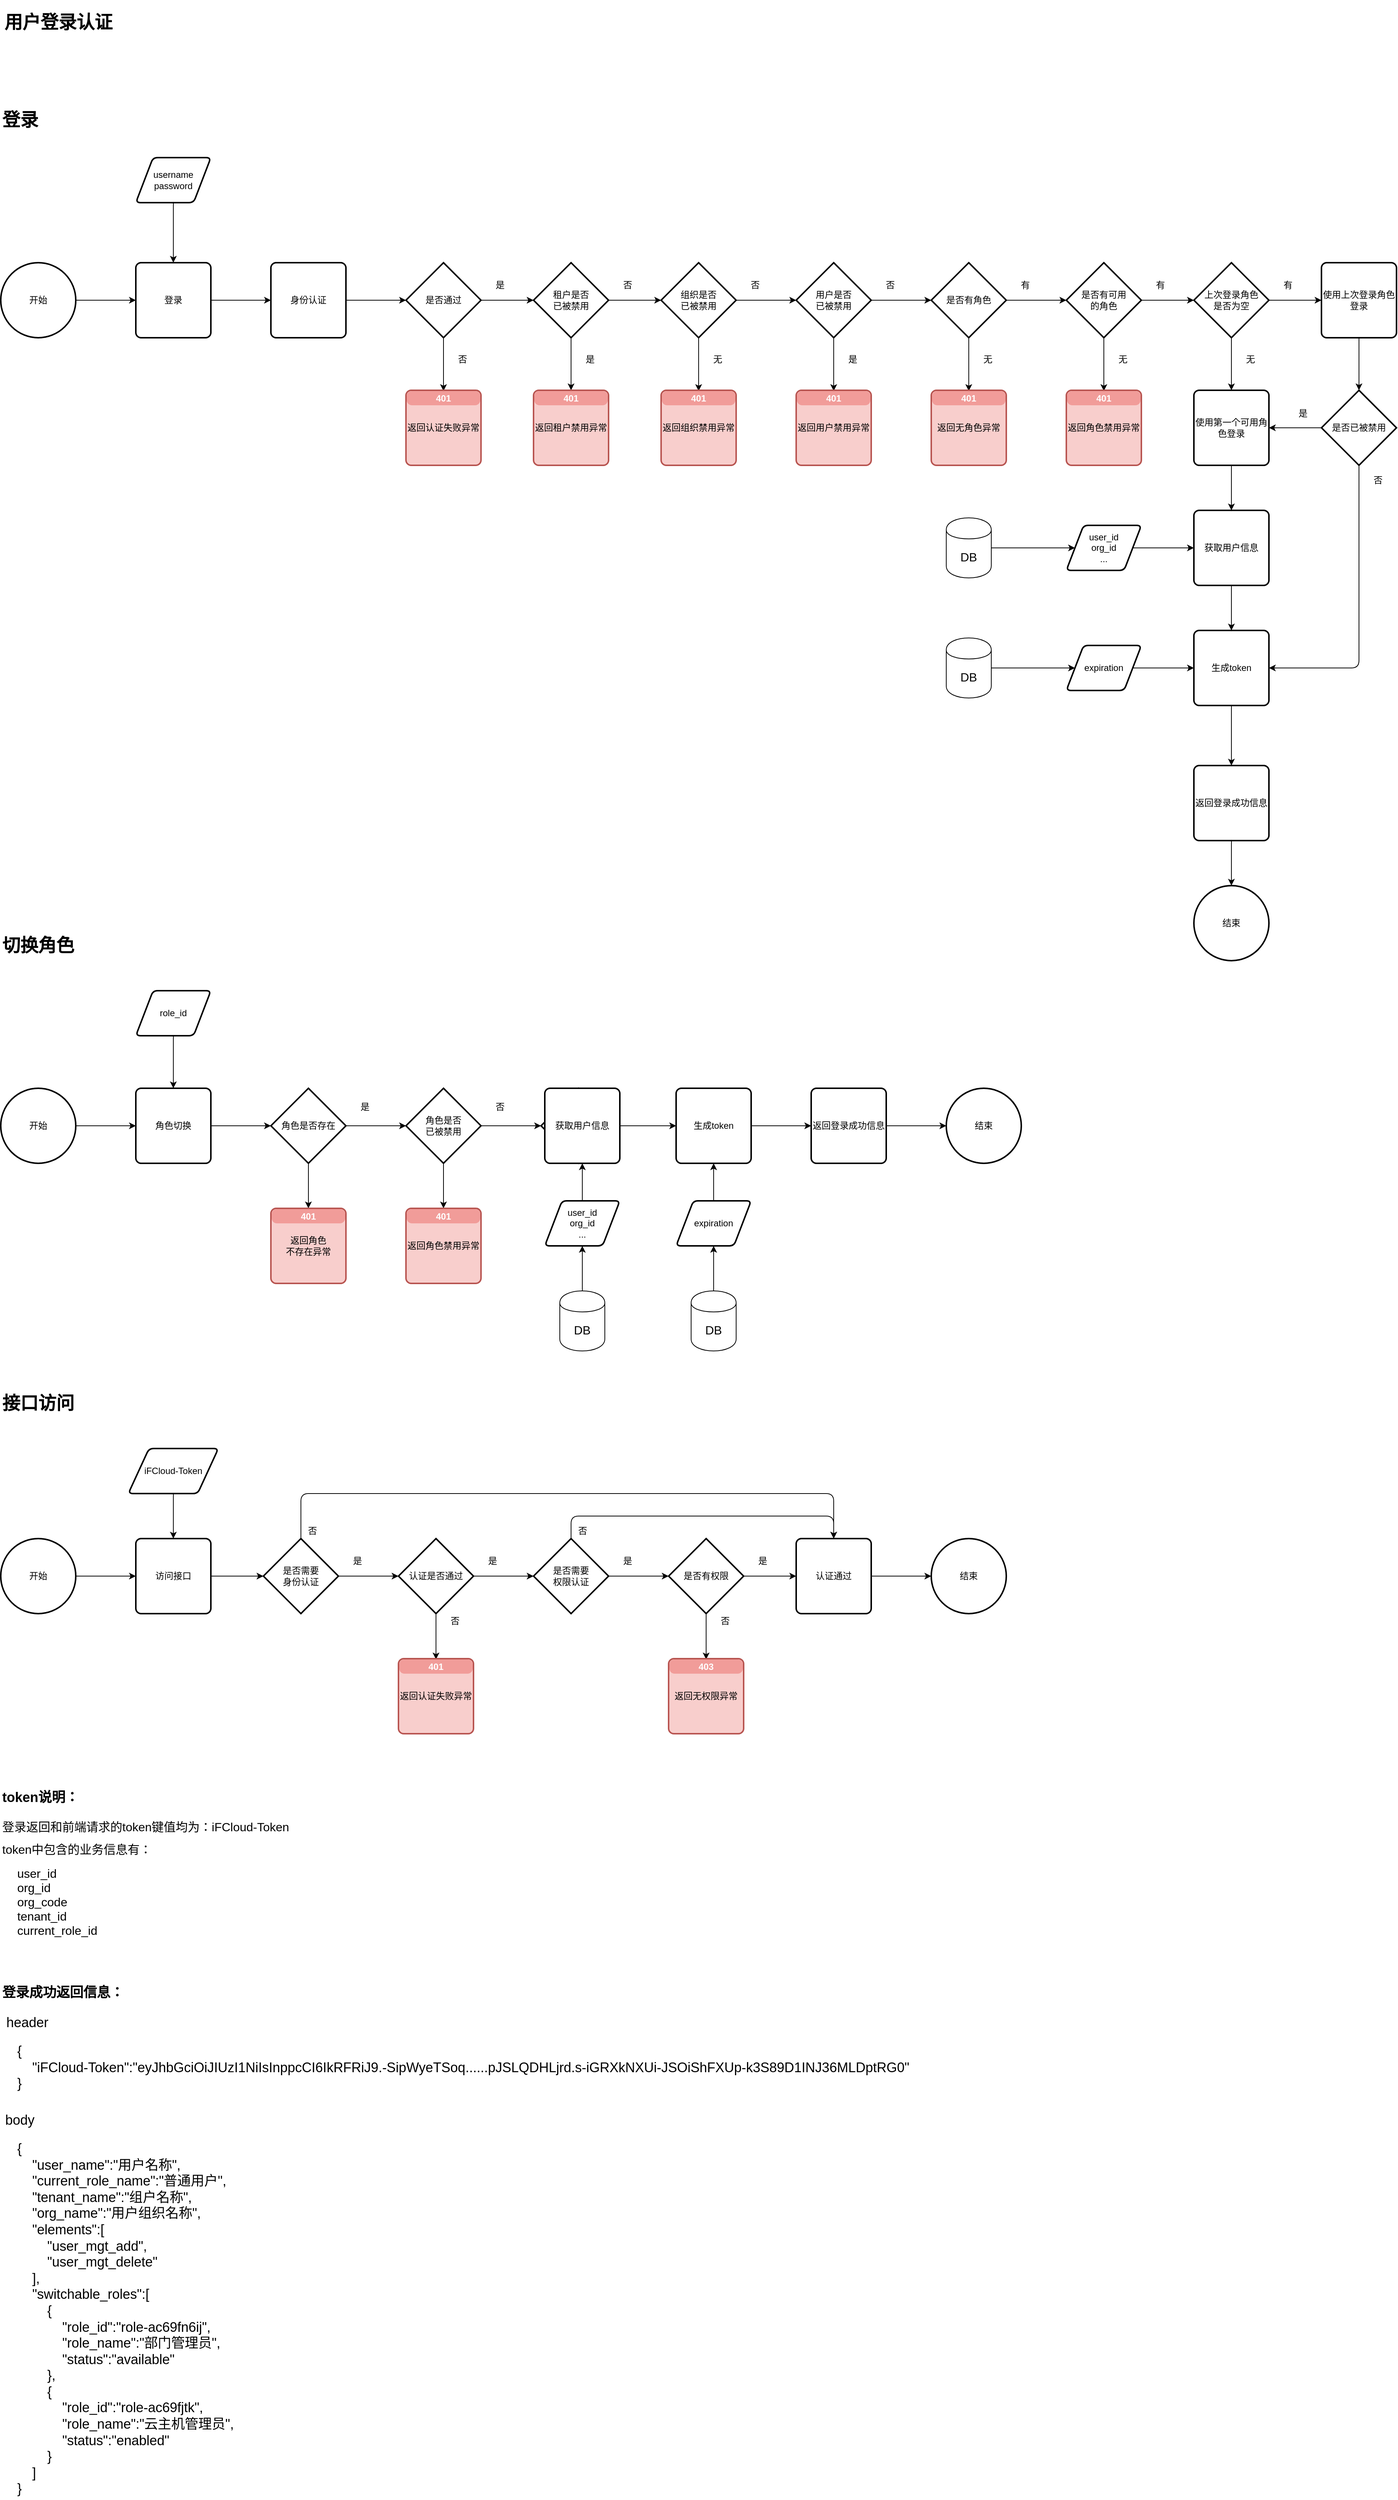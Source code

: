 <mxfile version="12.8.2" type="github">
  <diagram id="bKKuNhbVg70CuKS0t8Wp" name="第 1 页">
    <mxGraphModel dx="1899" dy="1172" grid="1" gridSize="10" guides="1" tooltips="1" connect="1" arrows="1" fold="1" page="1" pageScale="1" pageWidth="2000" pageHeight="1200" math="0" shadow="0">
      <root>
        <mxCell id="0" />
        <mxCell id="1" parent="0" />
        <mxCell id="bSy5o8476wJf-g97gq2l-7" value="" style="edgeStyle=orthogonalEdgeStyle;rounded=0;orthogonalLoop=1;jettySize=auto;html=1;" parent="1" source="bSy5o8476wJf-g97gq2l-1" target="bSy5o8476wJf-g97gq2l-6" edge="1">
          <mxGeometry relative="1" as="geometry" />
        </mxCell>
        <mxCell id="bSy5o8476wJf-g97gq2l-1" value="登录" style="rounded=1;whiteSpace=wrap;html=1;absoluteArcSize=1;arcSize=14;strokeWidth=2;" parent="1" vertex="1">
          <mxGeometry x="220" y="380" width="100" height="100" as="geometry" />
        </mxCell>
        <mxCell id="bSy5o8476wJf-g97gq2l-9" style="edgeStyle=orthogonalEdgeStyle;rounded=0;orthogonalLoop=1;jettySize=auto;html=1;" parent="1" source="bSy5o8476wJf-g97gq2l-6" target="bSy5o8476wJf-g97gq2l-8" edge="1">
          <mxGeometry relative="1" as="geometry" />
        </mxCell>
        <mxCell id="bSy5o8476wJf-g97gq2l-6" value="身份认证" style="rounded=1;whiteSpace=wrap;html=1;absoluteArcSize=1;arcSize=14;strokeWidth=2;" parent="1" vertex="1">
          <mxGeometry x="400" y="380" width="100" height="100" as="geometry" />
        </mxCell>
        <mxCell id="bSy5o8476wJf-g97gq2l-5" style="edgeStyle=orthogonalEdgeStyle;rounded=0;orthogonalLoop=1;jettySize=auto;html=1;" parent="1" source="bSy5o8476wJf-g97gq2l-2" target="bSy5o8476wJf-g97gq2l-1" edge="1">
          <mxGeometry relative="1" as="geometry" />
        </mxCell>
        <mxCell id="bSy5o8476wJf-g97gq2l-2" value="username&lt;br&gt;password" style="shape=parallelogram;html=1;strokeWidth=2;perimeter=parallelogramPerimeter;whiteSpace=wrap;rounded=1;arcSize=12;size=0.23;" parent="1" vertex="1">
          <mxGeometry x="220" y="240" width="100" height="60" as="geometry" />
        </mxCell>
        <mxCell id="bSy5o8476wJf-g97gq2l-14" value="" style="edgeStyle=orthogonalEdgeStyle;rounded=0;orthogonalLoop=1;jettySize=auto;html=1;entryX=0;entryY=0.5;entryDx=0;entryDy=0;entryPerimeter=0;" parent="1" source="bSy5o8476wJf-g97gq2l-8" target="bSy5o8476wJf-g97gq2l-17" edge="1">
          <mxGeometry relative="1" as="geometry">
            <mxPoint x="760" y="430" as="targetPoint" />
          </mxGeometry>
        </mxCell>
        <mxCell id="bSy5o8476wJf-g97gq2l-169" value="" style="edgeStyle=orthogonalEdgeStyle;rounded=1;orthogonalLoop=1;jettySize=auto;html=1;fontSize=12;" parent="1" source="bSy5o8476wJf-g97gq2l-8" target="bSy5o8476wJf-g97gq2l-168" edge="1">
          <mxGeometry relative="1" as="geometry" />
        </mxCell>
        <mxCell id="bSy5o8476wJf-g97gq2l-8" value="是否通过" style="strokeWidth=2;html=1;shape=mxgraph.flowchart.decision;whiteSpace=wrap;" parent="1" vertex="1">
          <mxGeometry x="580" y="380" width="100" height="100" as="geometry" />
        </mxCell>
        <mxCell id="bSy5o8476wJf-g97gq2l-12" value="否" style="text;html=1;align=center;verticalAlign=middle;resizable=0;points=[];autosize=1;" parent="1" vertex="1">
          <mxGeometry x="640" y="499" width="30" height="20" as="geometry" />
        </mxCell>
        <mxCell id="bSy5o8476wJf-g97gq2l-16" value="是" style="text;html=1;align=center;verticalAlign=middle;resizable=0;points=[];autosize=1;" parent="1" vertex="1">
          <mxGeometry x="690" y="400" width="30" height="20" as="geometry" />
        </mxCell>
        <mxCell id="bSy5o8476wJf-g97gq2l-19" style="edgeStyle=orthogonalEdgeStyle;rounded=0;orthogonalLoop=1;jettySize=auto;html=1;entryX=0.5;entryY=0;entryDx=0;entryDy=0;" parent="1" source="bSy5o8476wJf-g97gq2l-17" target="bSy5o8476wJf-g97gq2l-163" edge="1">
          <mxGeometry relative="1" as="geometry">
            <mxPoint x="800" y="550" as="targetPoint" />
          </mxGeometry>
        </mxCell>
        <mxCell id="bSy5o8476wJf-g97gq2l-56" style="edgeStyle=orthogonalEdgeStyle;rounded=0;orthogonalLoop=1;jettySize=auto;html=1;entryX=0;entryY=0.5;entryDx=0;entryDy=0;entryPerimeter=0;" parent="1" source="bSy5o8476wJf-g97gq2l-17" target="bSy5o8476wJf-g97gq2l-53" edge="1">
          <mxGeometry relative="1" as="geometry" />
        </mxCell>
        <mxCell id="bSy5o8476wJf-g97gq2l-17" value="租户是否&lt;br&gt;已被禁用" style="strokeWidth=2;html=1;shape=mxgraph.flowchart.decision;whiteSpace=wrap;" parent="1" vertex="1">
          <mxGeometry x="750" y="380" width="100" height="100" as="geometry" />
        </mxCell>
        <mxCell id="bSy5o8476wJf-g97gq2l-28" value="" style="edgeStyle=orthogonalEdgeStyle;rounded=0;orthogonalLoop=1;jettySize=auto;html=1;" parent="1" source="bSy5o8476wJf-g97gq2l-21" target="bSy5o8476wJf-g97gq2l-27" edge="1">
          <mxGeometry relative="1" as="geometry" />
        </mxCell>
        <mxCell id="bSy5o8476wJf-g97gq2l-183" value="" style="edgeStyle=orthogonalEdgeStyle;rounded=1;orthogonalLoop=1;jettySize=auto;html=1;fontSize=12;" parent="1" source="bSy5o8476wJf-g97gq2l-21" target="bSy5o8476wJf-g97gq2l-180" edge="1">
          <mxGeometry relative="1" as="geometry" />
        </mxCell>
        <mxCell id="bSy5o8476wJf-g97gq2l-21" value="是否有角色" style="strokeWidth=2;html=1;shape=mxgraph.flowchart.decision;whiteSpace=wrap;" parent="1" vertex="1">
          <mxGeometry x="1280" y="380" width="100" height="100" as="geometry" />
        </mxCell>
        <mxCell id="bSy5o8476wJf-g97gq2l-33" value="" style="edgeStyle=orthogonalEdgeStyle;rounded=0;orthogonalLoop=1;jettySize=auto;html=1;" parent="1" source="bSy5o8476wJf-g97gq2l-27" target="bSy5o8476wJf-g97gq2l-32" edge="1">
          <mxGeometry relative="1" as="geometry" />
        </mxCell>
        <mxCell id="bSy5o8476wJf-g97gq2l-187" value="" style="edgeStyle=orthogonalEdgeStyle;rounded=1;orthogonalLoop=1;jettySize=auto;html=1;fontSize=12;" parent="1" source="bSy5o8476wJf-g97gq2l-27" target="bSy5o8476wJf-g97gq2l-186" edge="1">
          <mxGeometry relative="1" as="geometry" />
        </mxCell>
        <mxCell id="bSy5o8476wJf-g97gq2l-27" value="是否有可用&lt;br&gt;的角色" style="strokeWidth=2;html=1;shape=mxgraph.flowchart.decision;whiteSpace=wrap;" parent="1" vertex="1">
          <mxGeometry x="1460" y="380" width="100" height="100" as="geometry" />
        </mxCell>
        <mxCell id="bSy5o8476wJf-g97gq2l-37" style="edgeStyle=orthogonalEdgeStyle;rounded=0;orthogonalLoop=1;jettySize=auto;html=1;entryX=0.5;entryY=0;entryDx=0;entryDy=0;" parent="1" source="bSy5o8476wJf-g97gq2l-32" target="bSy5o8476wJf-g97gq2l-36" edge="1">
          <mxGeometry relative="1" as="geometry" />
        </mxCell>
        <mxCell id="bSy5o8476wJf-g97gq2l-40" style="edgeStyle=orthogonalEdgeStyle;rounded=0;orthogonalLoop=1;jettySize=auto;html=1;" parent="1" source="bSy5o8476wJf-g97gq2l-32" target="bSy5o8476wJf-g97gq2l-39" edge="1">
          <mxGeometry relative="1" as="geometry" />
        </mxCell>
        <mxCell id="bSy5o8476wJf-g97gq2l-32" value="上次登录角色&lt;br&gt;是否为空" style="strokeWidth=2;html=1;shape=mxgraph.flowchart.decision;whiteSpace=wrap;" parent="1" vertex="1">
          <mxGeometry x="1630" y="380" width="100" height="100" as="geometry" />
        </mxCell>
        <mxCell id="bSy5o8476wJf-g97gq2l-20" value="是" style="text;html=1;align=center;verticalAlign=middle;resizable=0;points=[];autosize=1;" parent="1" vertex="1">
          <mxGeometry x="810" y="499" width="30" height="20" as="geometry" />
        </mxCell>
        <mxCell id="bSy5o8476wJf-g97gq2l-23" value="否" style="text;html=1;align=center;verticalAlign=middle;resizable=0;points=[];autosize=1;" parent="1" vertex="1">
          <mxGeometry x="860" y="400" width="30" height="20" as="geometry" />
        </mxCell>
        <mxCell id="bSy5o8476wJf-g97gq2l-26" value="无" style="text;html=1;align=center;verticalAlign=middle;resizable=0;points=[];autosize=1;" parent="1" vertex="1">
          <mxGeometry x="1340" y="499" width="30" height="20" as="geometry" />
        </mxCell>
        <mxCell id="bSy5o8476wJf-g97gq2l-31" value="无" style="text;html=1;align=center;verticalAlign=middle;resizable=0;points=[];autosize=1;" parent="1" vertex="1">
          <mxGeometry x="1520" y="499" width="30" height="20" as="geometry" />
        </mxCell>
        <mxCell id="bSy5o8476wJf-g97gq2l-34" value="有" style="text;html=1;align=center;verticalAlign=middle;resizable=0;points=[];autosize=1;" parent="1" vertex="1">
          <mxGeometry x="1390" y="400" width="30" height="20" as="geometry" />
        </mxCell>
        <mxCell id="bSy5o8476wJf-g97gq2l-35" value="有" style="text;html=1;align=center;verticalAlign=middle;resizable=0;points=[];autosize=1;" parent="1" vertex="1">
          <mxGeometry x="1570" y="400" width="30" height="20" as="geometry" />
        </mxCell>
        <mxCell id="bSy5o8476wJf-g97gq2l-47" value="" style="edgeStyle=orthogonalEdgeStyle;rounded=0;orthogonalLoop=1;jettySize=auto;html=1;" parent="1" source="bSy5o8476wJf-g97gq2l-36" edge="1">
          <mxGeometry relative="1" as="geometry">
            <mxPoint x="1680" y="710" as="targetPoint" />
          </mxGeometry>
        </mxCell>
        <mxCell id="bSy5o8476wJf-g97gq2l-36" value="使用第一个可用角色登录" style="rounded=1;whiteSpace=wrap;html=1;absoluteArcSize=1;arcSize=14;strokeWidth=2;" parent="1" vertex="1">
          <mxGeometry x="1630" y="550" width="100" height="100" as="geometry" />
        </mxCell>
        <mxCell id="k5nklItkcbwAxrkkRhlI-8" value="" style="edgeStyle=orthogonalEdgeStyle;rounded=0;orthogonalLoop=1;jettySize=auto;html=1;entryX=0.5;entryY=0;entryDx=0;entryDy=0;" edge="1" parent="1" source="bSy5o8476wJf-g97gq2l-46" target="bSy5o8476wJf-g97gq2l-50">
          <mxGeometry relative="1" as="geometry">
            <mxPoint x="1680" y="1040" as="targetPoint" />
          </mxGeometry>
        </mxCell>
        <mxCell id="bSy5o8476wJf-g97gq2l-46" value="生成token" style="rounded=1;whiteSpace=wrap;html=1;absoluteArcSize=1;arcSize=14;strokeWidth=2;" parent="1" vertex="1">
          <mxGeometry x="1630" y="870" width="100" height="100" as="geometry" />
        </mxCell>
        <mxCell id="bSy5o8476wJf-g97gq2l-135" value="" style="edgeStyle=orthogonalEdgeStyle;rounded=0;orthogonalLoop=1;jettySize=auto;html=1;fontSize=12;" parent="1" source="bSy5o8476wJf-g97gq2l-50" target="bSy5o8476wJf-g97gq2l-134" edge="1">
          <mxGeometry relative="1" as="geometry" />
        </mxCell>
        <mxCell id="bSy5o8476wJf-g97gq2l-50" value="返回登录成功信息" style="rounded=1;whiteSpace=wrap;html=1;absoluteArcSize=1;arcSize=14;strokeWidth=2;" parent="1" vertex="1">
          <mxGeometry x="1630" y="1050" width="100" height="100" as="geometry" />
        </mxCell>
        <mxCell id="bSy5o8476wJf-g97gq2l-38" value="无" style="text;html=1;align=center;verticalAlign=middle;resizable=0;points=[];autosize=1;" parent="1" vertex="1">
          <mxGeometry x="1690" y="499" width="30" height="20" as="geometry" />
        </mxCell>
        <mxCell id="bSy5o8476wJf-g97gq2l-43" style="edgeStyle=orthogonalEdgeStyle;rounded=0;orthogonalLoop=1;jettySize=auto;html=1;entryX=0.5;entryY=0;entryDx=0;entryDy=0;entryPerimeter=0;" parent="1" source="bSy5o8476wJf-g97gq2l-39" target="bSy5o8476wJf-g97gq2l-42" edge="1">
          <mxGeometry relative="1" as="geometry" />
        </mxCell>
        <mxCell id="bSy5o8476wJf-g97gq2l-39" value="使用上次登录角色登录" style="rounded=1;whiteSpace=wrap;html=1;absoluteArcSize=1;arcSize=14;strokeWidth=2;" parent="1" vertex="1">
          <mxGeometry x="1800" y="380" width="100" height="100" as="geometry" />
        </mxCell>
        <mxCell id="bSy5o8476wJf-g97gq2l-41" value="有" style="text;html=1;align=center;verticalAlign=middle;resizable=0;points=[];autosize=1;" parent="1" vertex="1">
          <mxGeometry x="1740" y="400" width="30" height="20" as="geometry" />
        </mxCell>
        <mxCell id="bSy5o8476wJf-g97gq2l-44" style="edgeStyle=orthogonalEdgeStyle;rounded=0;orthogonalLoop=1;jettySize=auto;html=1;" parent="1" source="bSy5o8476wJf-g97gq2l-42" target="bSy5o8476wJf-g97gq2l-36" edge="1">
          <mxGeometry relative="1" as="geometry" />
        </mxCell>
        <mxCell id="bSy5o8476wJf-g97gq2l-48" style="edgeStyle=orthogonalEdgeStyle;rounded=1;orthogonalLoop=1;jettySize=auto;html=1;entryX=1;entryY=0.5;entryDx=0;entryDy=0;" parent="1" source="bSy5o8476wJf-g97gq2l-42" target="bSy5o8476wJf-g97gq2l-46" edge="1">
          <mxGeometry relative="1" as="geometry">
            <Array as="points">
              <mxPoint x="1850" y="920" />
            </Array>
          </mxGeometry>
        </mxCell>
        <mxCell id="bSy5o8476wJf-g97gq2l-42" value="是否已被禁用" style="strokeWidth=2;html=1;shape=mxgraph.flowchart.decision;whiteSpace=wrap;" parent="1" vertex="1">
          <mxGeometry x="1800" y="550" width="100" height="100" as="geometry" />
        </mxCell>
        <mxCell id="bSy5o8476wJf-g97gq2l-45" value="是" style="text;html=1;align=center;verticalAlign=middle;resizable=0;points=[];autosize=1;" parent="1" vertex="1">
          <mxGeometry x="1760" y="571" width="30" height="20" as="geometry" />
        </mxCell>
        <mxCell id="bSy5o8476wJf-g97gq2l-49" value="否" style="text;html=1;align=center;verticalAlign=middle;resizable=0;points=[];autosize=1;" parent="1" vertex="1">
          <mxGeometry x="1860" y="660" width="30" height="20" as="geometry" />
        </mxCell>
        <mxCell id="bSy5o8476wJf-g97gq2l-62" style="edgeStyle=orthogonalEdgeStyle;rounded=0;orthogonalLoop=1;jettySize=auto;html=1;entryX=0;entryY=0.5;entryDx=0;entryDy=0;entryPerimeter=0;" parent="1" source="bSy5o8476wJf-g97gq2l-53" target="bSy5o8476wJf-g97gq2l-59" edge="1">
          <mxGeometry relative="1" as="geometry" />
        </mxCell>
        <mxCell id="bSy5o8476wJf-g97gq2l-181" value="" style="edgeStyle=orthogonalEdgeStyle;rounded=1;orthogonalLoop=1;jettySize=auto;html=1;fontSize=12;" parent="1" source="bSy5o8476wJf-g97gq2l-53" target="bSy5o8476wJf-g97gq2l-172" edge="1">
          <mxGeometry relative="1" as="geometry" />
        </mxCell>
        <mxCell id="bSy5o8476wJf-g97gq2l-53" value="组织是否&lt;br&gt;已被禁用" style="strokeWidth=2;html=1;shape=mxgraph.flowchart.decision;whiteSpace=wrap;" parent="1" vertex="1">
          <mxGeometry x="920" y="380" width="100" height="100" as="geometry" />
        </mxCell>
        <mxCell id="bSy5o8476wJf-g97gq2l-55" value="无" style="text;html=1;align=center;verticalAlign=middle;resizable=0;points=[];autosize=1;" parent="1" vertex="1">
          <mxGeometry x="980" y="499" width="30" height="20" as="geometry" />
        </mxCell>
        <mxCell id="bSy5o8476wJf-g97gq2l-63" style="edgeStyle=orthogonalEdgeStyle;rounded=0;orthogonalLoop=1;jettySize=auto;html=1;exitX=1;exitY=0.5;exitDx=0;exitDy=0;exitPerimeter=0;entryX=0;entryY=0.5;entryDx=0;entryDy=0;entryPerimeter=0;" parent="1" source="bSy5o8476wJf-g97gq2l-59" target="bSy5o8476wJf-g97gq2l-21" edge="1">
          <mxGeometry relative="1" as="geometry" />
        </mxCell>
        <mxCell id="bSy5o8476wJf-g97gq2l-182" value="" style="edgeStyle=orthogonalEdgeStyle;rounded=1;orthogonalLoop=1;jettySize=auto;html=1;fontSize=12;" parent="1" source="bSy5o8476wJf-g97gq2l-59" target="bSy5o8476wJf-g97gq2l-177" edge="1">
          <mxGeometry relative="1" as="geometry" />
        </mxCell>
        <mxCell id="bSy5o8476wJf-g97gq2l-59" value="用户是否&lt;br&gt;已被禁用" style="strokeWidth=2;html=1;shape=mxgraph.flowchart.decision;whiteSpace=wrap;" parent="1" vertex="1">
          <mxGeometry x="1100" y="380" width="100" height="100" as="geometry" />
        </mxCell>
        <mxCell id="bSy5o8476wJf-g97gq2l-61" value="是" style="text;html=1;align=center;verticalAlign=middle;resizable=0;points=[];autosize=1;" parent="1" vertex="1">
          <mxGeometry x="1160" y="499" width="30" height="20" as="geometry" />
        </mxCell>
        <mxCell id="bSy5o8476wJf-g97gq2l-64" value="否" style="text;html=1;align=center;verticalAlign=middle;resizable=0;points=[];autosize=1;" parent="1" vertex="1">
          <mxGeometry x="1030" y="400" width="30" height="20" as="geometry" />
        </mxCell>
        <mxCell id="bSy5o8476wJf-g97gq2l-65" value="否" style="text;html=1;align=center;verticalAlign=middle;resizable=0;points=[];autosize=1;" parent="1" vertex="1">
          <mxGeometry x="1210" y="400" width="30" height="20" as="geometry" />
        </mxCell>
        <mxCell id="bSy5o8476wJf-g97gq2l-66" value="&lt;h1&gt;用户登录认证&lt;/h1&gt;&lt;p&gt;&lt;br&gt;&lt;/p&gt;" style="text;html=1;strokeColor=none;fillColor=none;spacing=5;spacingTop=-20;whiteSpace=wrap;overflow=hidden;rounded=0;" parent="1" vertex="1">
          <mxGeometry x="40" y="40" width="190" height="120" as="geometry" />
        </mxCell>
        <mxCell id="bSy5o8476wJf-g97gq2l-67" value="token说明：" style="text;html=1;align=left;verticalAlign=middle;resizable=0;points=[];autosize=1;strokeWidth=1;fontSize=18;fontStyle=1" parent="1" vertex="1">
          <mxGeometry x="40" y="2410" width="120" height="30" as="geometry" />
        </mxCell>
        <mxCell id="bSy5o8476wJf-g97gq2l-69" value="token中包含的业务信息有：" style="text;html=1;align=left;verticalAlign=middle;resizable=0;points=[];autosize=1;fontSize=16;" parent="1" vertex="1">
          <mxGeometry x="40" y="2484" width="210" height="20" as="geometry" />
        </mxCell>
        <mxCell id="bSy5o8476wJf-g97gq2l-70" value="登录返回和前端请求的token键值均为：iFCloud-Token" style="text;html=1;align=left;verticalAlign=middle;resizable=0;points=[];autosize=1;fontSize=16;" parent="1" vertex="1">
          <mxGeometry x="40" y="2454" width="400" height="20" as="geometry" />
        </mxCell>
        <mxCell id="bSy5o8476wJf-g97gq2l-71" value="user_id&lt;br&gt;org_id&lt;br&gt;org_code&lt;br&gt;tenant_id&lt;br&gt;current_role_id&lt;br&gt;" style="text;html=1;align=left;verticalAlign=middle;resizable=0;points=[];autosize=1;fontSize=16;" parent="1" vertex="1">
          <mxGeometry x="60" y="2514" width="120" height="100" as="geometry" />
        </mxCell>
        <mxCell id="bSy5o8476wJf-g97gq2l-75" style="edgeStyle=orthogonalEdgeStyle;rounded=0;orthogonalLoop=1;jettySize=auto;html=1;fontSize=16;" parent="1" source="bSy5o8476wJf-g97gq2l-73" target="bSy5o8476wJf-g97gq2l-46" edge="1">
          <mxGeometry relative="1" as="geometry" />
        </mxCell>
        <mxCell id="bSy5o8476wJf-g97gq2l-73" value="expiration" style="shape=parallelogram;html=1;strokeWidth=2;perimeter=parallelogramPerimeter;whiteSpace=wrap;rounded=1;arcSize=12;size=0.23;" parent="1" vertex="1">
          <mxGeometry x="1460" y="890" width="100" height="60" as="geometry" />
        </mxCell>
        <mxCell id="bSy5o8476wJf-g97gq2l-76" style="edgeStyle=orthogonalEdgeStyle;rounded=0;orthogonalLoop=1;jettySize=auto;html=1;entryX=0;entryY=0.5;entryDx=0;entryDy=0;fontSize=16;" parent="1" source="bSy5o8476wJf-g97gq2l-74" target="bSy5o8476wJf-g97gq2l-73" edge="1">
          <mxGeometry relative="1" as="geometry" />
        </mxCell>
        <mxCell id="bSy5o8476wJf-g97gq2l-74" value="DB" style="shape=cylinder;whiteSpace=wrap;html=1;boundedLbl=1;backgroundOutline=1;strokeWidth=1;fontSize=16;align=center;" parent="1" vertex="1">
          <mxGeometry x="1300" y="880" width="60" height="80" as="geometry" />
        </mxCell>
        <mxCell id="bSy5o8476wJf-g97gq2l-78" value="登录成功返回信息：" style="text;html=1;align=left;verticalAlign=middle;resizable=0;points=[];autosize=1;strokeWidth=1;fontSize=18;fontStyle=1" parent="1" vertex="1">
          <mxGeometry x="40" y="2670" width="180" height="30" as="geometry" />
        </mxCell>
        <mxCell id="bSy5o8476wJf-g97gq2l-79" value="header" style="text;html=1;align=center;verticalAlign=middle;resizable=0;points=[];autosize=1;fontSize=18;" parent="1" vertex="1">
          <mxGeometry x="40" y="2710" width="70" height="30" as="geometry" />
        </mxCell>
        <mxCell id="bSy5o8476wJf-g97gq2l-81" value="&lt;div&gt;{&lt;/div&gt;&lt;div&gt;&amp;nbsp; &amp;nbsp; &quot;iFCloud-Token&quot;:&quot;eyJhbGciOiJIUzI1NiIsInppcCI6IkRFRiJ9.-SipWyeTSoq......pJSLQDHLjrd.s-iGRXkNXUi-JSOiShFXUp-k3S89D1INJ36MLDptRG0&quot;&lt;/div&gt;&lt;div&gt;}&lt;/div&gt;" style="text;html=1;align=left;verticalAlign=middle;resizable=0;points=[];autosize=1;fontSize=18;" parent="1" vertex="1">
          <mxGeometry x="60" y="2750" width="1220" height="70" as="geometry" />
        </mxCell>
        <mxCell id="bSy5o8476wJf-g97gq2l-82" value="body" style="text;html=1;align=center;verticalAlign=middle;resizable=0;points=[];autosize=1;fontSize=18;" parent="1" vertex="1">
          <mxGeometry x="40" y="2840" width="50" height="30" as="geometry" />
        </mxCell>
        <mxCell id="bSy5o8476wJf-g97gq2l-83" value="&lt;div&gt;{&lt;/div&gt;&lt;div&gt;&amp;nbsp; &amp;nbsp; &quot;user_name&quot;:&quot;用户名称&quot;,&lt;/div&gt;&lt;div&gt;&amp;nbsp; &amp;nbsp; &quot;current_role_name&quot;:&quot;普通用户&quot;,&lt;/div&gt;&lt;div&gt;&amp;nbsp; &amp;nbsp; &quot;tenant_name&quot;:&quot;组户名称&quot;,&lt;/div&gt;&lt;div&gt;&amp;nbsp; &amp;nbsp; &quot;org_name&quot;:&quot;用户组织名称&quot;,&lt;/div&gt;&lt;div&gt;&amp;nbsp; &amp;nbsp; &quot;elements&quot;:[&lt;/div&gt;&lt;div&gt;&amp;nbsp; &amp;nbsp; &amp;nbsp; &amp;nbsp; &quot;user_mgt_add&quot;,&lt;/div&gt;&lt;div&gt;&amp;nbsp; &amp;nbsp; &amp;nbsp; &amp;nbsp; &quot;user_mgt_delete&quot;&lt;/div&gt;&lt;div&gt;&amp;nbsp; &amp;nbsp; ],&lt;/div&gt;&lt;div&gt;&amp;nbsp; &amp;nbsp; &quot;switchable_roles&quot;:[&lt;/div&gt;&lt;div&gt;&amp;nbsp; &amp;nbsp; &amp;nbsp; &amp;nbsp; {&lt;/div&gt;&lt;div&gt;&amp;nbsp; &amp;nbsp; &amp;nbsp; &amp;nbsp; &amp;nbsp; &amp;nbsp; &quot;role_id&quot;:&quot;role-ac69fn6ij&quot;,&lt;/div&gt;&lt;div&gt;&amp;nbsp; &amp;nbsp; &amp;nbsp; &amp;nbsp; &amp;nbsp; &amp;nbsp; &quot;role_name&quot;:&quot;部门管理员&quot;,&lt;/div&gt;&lt;div&gt;&amp;nbsp; &amp;nbsp; &amp;nbsp; &amp;nbsp; &amp;nbsp; &amp;nbsp; &quot;status&quot;:&quot;available&quot;&lt;/div&gt;&lt;div&gt;&amp;nbsp; &amp;nbsp; &amp;nbsp; &amp;nbsp; },&lt;/div&gt;&lt;div&gt;&amp;nbsp; &amp;nbsp; &amp;nbsp; &amp;nbsp; {&lt;/div&gt;&lt;div&gt;&amp;nbsp; &amp;nbsp; &amp;nbsp; &amp;nbsp; &amp;nbsp; &amp;nbsp; &quot;role_id&quot;:&quot;role-ac69fjtk&quot;,&lt;/div&gt;&lt;div&gt;&amp;nbsp; &amp;nbsp; &amp;nbsp; &amp;nbsp; &amp;nbsp; &amp;nbsp; &quot;role_name&quot;:&quot;云主机管理员&quot;,&lt;/div&gt;&lt;div&gt;&amp;nbsp; &amp;nbsp; &amp;nbsp; &amp;nbsp; &amp;nbsp; &amp;nbsp; &quot;status&quot;:&quot;enabled&quot;&lt;/div&gt;&lt;div&gt;&amp;nbsp; &amp;nbsp; &amp;nbsp; &amp;nbsp; }&lt;/div&gt;&lt;div&gt;&amp;nbsp; &amp;nbsp; ]&lt;/div&gt;&lt;div&gt;}&lt;/div&gt;" style="text;html=1;align=left;verticalAlign=middle;resizable=0;points=[];autosize=1;fontSize=18;" parent="1" vertex="1">
          <mxGeometry x="60" y="2880" width="310" height="480" as="geometry" />
        </mxCell>
        <mxCell id="bSy5o8476wJf-g97gq2l-89" style="edgeStyle=orthogonalEdgeStyle;rounded=0;orthogonalLoop=1;jettySize=auto;html=1;fontSize=18;" parent="1" source="bSy5o8476wJf-g97gq2l-84" target="bSy5o8476wJf-g97gq2l-88" edge="1">
          <mxGeometry relative="1" as="geometry" />
        </mxCell>
        <mxCell id="bSy5o8476wJf-g97gq2l-84" value="角色切换" style="rounded=1;whiteSpace=wrap;html=1;absoluteArcSize=1;arcSize=14;strokeWidth=2;" parent="1" vertex="1">
          <mxGeometry x="220" y="1480" width="100" height="100" as="geometry" />
        </mxCell>
        <mxCell id="bSy5o8476wJf-g97gq2l-87" style="edgeStyle=orthogonalEdgeStyle;rounded=0;orthogonalLoop=1;jettySize=auto;html=1;entryX=0.5;entryY=0;entryDx=0;entryDy=0;fontSize=18;" parent="1" source="bSy5o8476wJf-g97gq2l-86" target="bSy5o8476wJf-g97gq2l-84" edge="1">
          <mxGeometry relative="1" as="geometry" />
        </mxCell>
        <mxCell id="bSy5o8476wJf-g97gq2l-86" value="role_id" style="shape=parallelogram;html=1;strokeWidth=2;perimeter=parallelogramPerimeter;whiteSpace=wrap;rounded=1;arcSize=12;size=0.23;" parent="1" vertex="1">
          <mxGeometry x="220" y="1350" width="100" height="60" as="geometry" />
        </mxCell>
        <mxCell id="bSy5o8476wJf-g97gq2l-91" value="" style="edgeStyle=orthogonalEdgeStyle;rounded=0;orthogonalLoop=1;jettySize=auto;html=1;fontSize=18;" parent="1" source="bSy5o8476wJf-g97gq2l-88" target="bSy5o8476wJf-g97gq2l-90" edge="1">
          <mxGeometry relative="1" as="geometry" />
        </mxCell>
        <mxCell id="bSy5o8476wJf-g97gq2l-106" style="edgeStyle=orthogonalEdgeStyle;rounded=0;orthogonalLoop=1;jettySize=auto;html=1;fontSize=12;entryX=0.5;entryY=0;entryDx=0;entryDy=0;" parent="1" source="bSy5o8476wJf-g97gq2l-88" target="bSy5o8476wJf-g97gq2l-189" edge="1">
          <mxGeometry relative="1" as="geometry">
            <mxPoint x="450" y="1640" as="targetPoint" />
          </mxGeometry>
        </mxCell>
        <mxCell id="bSy5o8476wJf-g97gq2l-88" value="角色是否存在" style="strokeWidth=2;html=1;shape=mxgraph.flowchart.decision;whiteSpace=wrap;" parent="1" vertex="1">
          <mxGeometry x="400" y="1480" width="100" height="100" as="geometry" />
        </mxCell>
        <mxCell id="bSy5o8476wJf-g97gq2l-109" value="" style="edgeStyle=orthogonalEdgeStyle;rounded=0;orthogonalLoop=1;jettySize=auto;html=1;fontSize=12;entryX=0.5;entryY=0;entryDx=0;entryDy=0;" parent="1" source="bSy5o8476wJf-g97gq2l-90" target="bSy5o8476wJf-g97gq2l-192" edge="1">
          <mxGeometry relative="1" as="geometry">
            <mxPoint x="630" y="1640" as="targetPoint" />
          </mxGeometry>
        </mxCell>
        <mxCell id="k5nklItkcbwAxrkkRhlI-25" value="" style="edgeStyle=orthogonalEdgeStyle;rounded=0;orthogonalLoop=1;jettySize=auto;html=1;" edge="1" parent="1" source="bSy5o8476wJf-g97gq2l-90" target="k5nklItkcbwAxrkkRhlI-24">
          <mxGeometry relative="1" as="geometry" />
        </mxCell>
        <mxCell id="bSy5o8476wJf-g97gq2l-90" value="角色是否&lt;br&gt;已被禁用" style="strokeWidth=2;html=1;shape=mxgraph.flowchart.decision;whiteSpace=wrap;" parent="1" vertex="1">
          <mxGeometry x="580" y="1480" width="100" height="100" as="geometry" />
        </mxCell>
        <mxCell id="k5nklItkcbwAxrkkRhlI-24" value="角色是否&lt;br&gt;已被禁用" style="strokeWidth=2;html=1;shape=mxgraph.flowchart.decision;whiteSpace=wrap;" vertex="1" parent="1">
          <mxGeometry x="760" y="1480" width="100" height="100" as="geometry" />
        </mxCell>
        <mxCell id="bSy5o8476wJf-g97gq2l-99" value="" style="edgeStyle=orthogonalEdgeStyle;rounded=0;orthogonalLoop=1;jettySize=auto;html=1;fontSize=18;" parent="1" source="bSy5o8476wJf-g97gq2l-93" target="bSy5o8476wJf-g97gq2l-94" edge="1">
          <mxGeometry relative="1" as="geometry" />
        </mxCell>
        <mxCell id="bSy5o8476wJf-g97gq2l-93" value="生成token" style="rounded=1;whiteSpace=wrap;html=1;absoluteArcSize=1;arcSize=14;strokeWidth=2;" parent="1" vertex="1">
          <mxGeometry x="940" y="1480" width="100" height="100" as="geometry" />
        </mxCell>
        <mxCell id="bSy5o8476wJf-g97gq2l-137" value="" style="edgeStyle=orthogonalEdgeStyle;rounded=0;orthogonalLoop=1;jettySize=auto;html=1;fontSize=12;" parent="1" source="bSy5o8476wJf-g97gq2l-94" target="bSy5o8476wJf-g97gq2l-136" edge="1">
          <mxGeometry relative="1" as="geometry" />
        </mxCell>
        <mxCell id="bSy5o8476wJf-g97gq2l-94" value="返回登录成功信息" style="rounded=1;whiteSpace=wrap;html=1;absoluteArcSize=1;arcSize=14;strokeWidth=2;" parent="1" vertex="1">
          <mxGeometry x="1120" y="1480" width="100" height="100" as="geometry" />
        </mxCell>
        <mxCell id="bSy5o8476wJf-g97gq2l-103" value="是" style="text;html=1;align=center;verticalAlign=middle;resizable=0;points=[];autosize=1;fontSize=12;" parent="1" vertex="1">
          <mxGeometry x="510" y="1495" width="30" height="20" as="geometry" />
        </mxCell>
        <mxCell id="bSy5o8476wJf-g97gq2l-104" value="否" style="text;html=1;align=center;verticalAlign=middle;resizable=0;points=[];autosize=1;fontSize=12;" parent="1" vertex="1">
          <mxGeometry x="690" y="1495" width="30" height="20" as="geometry" />
        </mxCell>
        <mxCell id="bSy5o8476wJf-g97gq2l-123" value="" style="edgeStyle=orthogonalEdgeStyle;rounded=0;orthogonalLoop=1;jettySize=auto;html=1;fontSize=12;" parent="1" source="bSy5o8476wJf-g97gq2l-110" target="bSy5o8476wJf-g97gq2l-122" edge="1">
          <mxGeometry relative="1" as="geometry" />
        </mxCell>
        <mxCell id="bSy5o8476wJf-g97gq2l-110" value="访问接口" style="rounded=1;whiteSpace=wrap;html=1;absoluteArcSize=1;arcSize=14;strokeWidth=2;" parent="1" vertex="1">
          <mxGeometry x="220" y="2080" width="100" height="100" as="geometry" />
        </mxCell>
        <mxCell id="bSy5o8476wJf-g97gq2l-112" style="edgeStyle=orthogonalEdgeStyle;rounded=0;orthogonalLoop=1;jettySize=auto;html=1;entryX=0.5;entryY=0;entryDx=0;entryDy=0;fontSize=12;" parent="1" source="bSy5o8476wJf-g97gq2l-111" target="bSy5o8476wJf-g97gq2l-110" edge="1">
          <mxGeometry relative="1" as="geometry" />
        </mxCell>
        <mxCell id="bSy5o8476wJf-g97gq2l-111" value="&lt;span style=&quot;text-align: left ; white-space: nowrap&quot;&gt;&lt;font style=&quot;font-size: 12px&quot;&gt;iFCloud-Token&lt;/font&gt;&lt;/span&gt;" style="shape=parallelogram;html=1;strokeWidth=2;perimeter=parallelogramPerimeter;whiteSpace=wrap;rounded=1;arcSize=12;size=0.23;" parent="1" vertex="1">
          <mxGeometry x="210" y="1960" width="120" height="60" as="geometry" />
        </mxCell>
        <mxCell id="bSy5o8476wJf-g97gq2l-113" value="登录" style="text;strokeColor=none;fillColor=none;html=1;fontSize=24;fontStyle=1;verticalAlign=middle;align=left;" parent="1" vertex="1">
          <mxGeometry x="40" y="170" width="100" height="40" as="geometry" />
        </mxCell>
        <mxCell id="bSy5o8476wJf-g97gq2l-114" value="切换角色" style="text;strokeColor=none;fillColor=none;html=1;fontSize=24;fontStyle=1;verticalAlign=middle;align=left;" parent="1" vertex="1">
          <mxGeometry x="40" y="1270" width="100" height="40" as="geometry" />
        </mxCell>
        <mxCell id="bSy5o8476wJf-g97gq2l-118" value="" style="edgeStyle=orthogonalEdgeStyle;rounded=0;orthogonalLoop=1;jettySize=auto;html=1;fontSize=12;" parent="1" source="bSy5o8476wJf-g97gq2l-115" target="bSy5o8476wJf-g97gq2l-93" edge="1">
          <mxGeometry relative="1" as="geometry" />
        </mxCell>
        <mxCell id="bSy5o8476wJf-g97gq2l-115" value="expiration" style="shape=parallelogram;html=1;strokeWidth=2;perimeter=parallelogramPerimeter;whiteSpace=wrap;rounded=1;arcSize=12;size=0.23;" parent="1" vertex="1">
          <mxGeometry x="940" y="1630" width="100" height="60" as="geometry" />
        </mxCell>
        <mxCell id="bSy5o8476wJf-g97gq2l-119" value="" style="edgeStyle=orthogonalEdgeStyle;rounded=0;orthogonalLoop=1;jettySize=auto;html=1;fontSize=12;" parent="1" source="bSy5o8476wJf-g97gq2l-117" target="bSy5o8476wJf-g97gq2l-115" edge="1">
          <mxGeometry relative="1" as="geometry" />
        </mxCell>
        <mxCell id="bSy5o8476wJf-g97gq2l-117" value="DB" style="shape=cylinder;whiteSpace=wrap;html=1;boundedLbl=1;backgroundOutline=1;strokeWidth=1;fontSize=16;align=center;" parent="1" vertex="1">
          <mxGeometry x="960" y="1750" width="60" height="80" as="geometry" />
        </mxCell>
        <mxCell id="bSy5o8476wJf-g97gq2l-120" value="接口访问" style="text;strokeColor=none;fillColor=none;html=1;fontSize=24;fontStyle=1;verticalAlign=middle;align=left;" parent="1" vertex="1">
          <mxGeometry x="40" y="1880" width="100" height="40" as="geometry" />
        </mxCell>
        <mxCell id="bSy5o8476wJf-g97gq2l-125" value="" style="edgeStyle=orthogonalEdgeStyle;rounded=0;orthogonalLoop=1;jettySize=auto;html=1;fontSize=12;" parent="1" source="bSy5o8476wJf-g97gq2l-122" target="bSy5o8476wJf-g97gq2l-124" edge="1">
          <mxGeometry relative="1" as="geometry" />
        </mxCell>
        <mxCell id="bSy5o8476wJf-g97gq2l-155" style="edgeStyle=orthogonalEdgeStyle;rounded=1;orthogonalLoop=1;jettySize=auto;html=1;entryX=0.5;entryY=0;entryDx=0;entryDy=0;fontSize=12;" parent="1" source="bSy5o8476wJf-g97gq2l-122" target="bSy5o8476wJf-g97gq2l-145" edge="1">
          <mxGeometry relative="1" as="geometry">
            <Array as="points">
              <mxPoint x="440" y="2020" />
              <mxPoint x="1150" y="2020" />
            </Array>
          </mxGeometry>
        </mxCell>
        <mxCell id="bSy5o8476wJf-g97gq2l-122" value="是否需要&lt;br&gt;身份认证" style="strokeWidth=2;html=1;shape=mxgraph.flowchart.decision;whiteSpace=wrap;fontSize=12;align=center;" parent="1" vertex="1">
          <mxGeometry x="390" y="2080" width="100" height="100" as="geometry" />
        </mxCell>
        <mxCell id="bSy5o8476wJf-g97gq2l-127" value="" style="edgeStyle=orthogonalEdgeStyle;rounded=0;orthogonalLoop=1;jettySize=auto;html=1;fontSize=12;" parent="1" source="bSy5o8476wJf-g97gq2l-124" target="bSy5o8476wJf-g97gq2l-126" edge="1">
          <mxGeometry relative="1" as="geometry" />
        </mxCell>
        <mxCell id="bSy5o8476wJf-g97gq2l-197" value="" style="edgeStyle=orthogonalEdgeStyle;rounded=1;orthogonalLoop=1;jettySize=auto;html=1;fontSize=12;" parent="1" source="bSy5o8476wJf-g97gq2l-124" target="bSy5o8476wJf-g97gq2l-196" edge="1">
          <mxGeometry relative="1" as="geometry" />
        </mxCell>
        <mxCell id="bSy5o8476wJf-g97gq2l-124" value="认证是否通过" style="strokeWidth=2;html=1;shape=mxgraph.flowchart.decision;whiteSpace=wrap;fontSize=12;align=center;" parent="1" vertex="1">
          <mxGeometry x="570" y="2080" width="100" height="100" as="geometry" />
        </mxCell>
        <mxCell id="bSy5o8476wJf-g97gq2l-129" value="" style="edgeStyle=orthogonalEdgeStyle;rounded=0;orthogonalLoop=1;jettySize=auto;html=1;fontSize=12;" parent="1" source="bSy5o8476wJf-g97gq2l-126" target="bSy5o8476wJf-g97gq2l-128" edge="1">
          <mxGeometry relative="1" as="geometry" />
        </mxCell>
        <mxCell id="bSy5o8476wJf-g97gq2l-158" style="edgeStyle=orthogonalEdgeStyle;rounded=1;orthogonalLoop=1;jettySize=auto;html=1;entryX=0.5;entryY=0;entryDx=0;entryDy=0;fontSize=12;" parent="1" source="bSy5o8476wJf-g97gq2l-126" target="bSy5o8476wJf-g97gq2l-145" edge="1">
          <mxGeometry relative="1" as="geometry">
            <Array as="points">
              <mxPoint x="800" y="2050" />
              <mxPoint x="1150" y="2050" />
            </Array>
          </mxGeometry>
        </mxCell>
        <mxCell id="bSy5o8476wJf-g97gq2l-126" value="是否需要&lt;br&gt;权限认证" style="strokeWidth=2;html=1;shape=mxgraph.flowchart.decision;whiteSpace=wrap;fontSize=12;align=center;" parent="1" vertex="1">
          <mxGeometry x="750" y="2080" width="100" height="100" as="geometry" />
        </mxCell>
        <mxCell id="bSy5o8476wJf-g97gq2l-131" value="" style="edgeStyle=orthogonalEdgeStyle;rounded=0;orthogonalLoop=1;jettySize=auto;html=1;fontSize=12;entryX=0;entryY=0.5;entryDx=0;entryDy=0;" parent="1" source="bSy5o8476wJf-g97gq2l-128" target="bSy5o8476wJf-g97gq2l-145" edge="1">
          <mxGeometry relative="1" as="geometry">
            <mxPoint x="1110" y="2130" as="targetPoint" />
          </mxGeometry>
        </mxCell>
        <mxCell id="bSy5o8476wJf-g97gq2l-205" value="" style="edgeStyle=orthogonalEdgeStyle;rounded=1;orthogonalLoop=1;jettySize=auto;html=1;fontSize=12;" parent="1" source="bSy5o8476wJf-g97gq2l-128" target="bSy5o8476wJf-g97gq2l-204" edge="1">
          <mxGeometry relative="1" as="geometry" />
        </mxCell>
        <mxCell id="bSy5o8476wJf-g97gq2l-128" value="是否有权限" style="strokeWidth=2;html=1;shape=mxgraph.flowchart.decision;whiteSpace=wrap;fontSize=12;align=center;" parent="1" vertex="1">
          <mxGeometry x="930" y="2080" width="100" height="100" as="geometry" />
        </mxCell>
        <mxCell id="bSy5o8476wJf-g97gq2l-133" value="" style="edgeStyle=orthogonalEdgeStyle;rounded=0;orthogonalLoop=1;jettySize=auto;html=1;fontSize=12;" parent="1" source="bSy5o8476wJf-g97gq2l-132" target="bSy5o8476wJf-g97gq2l-1" edge="1">
          <mxGeometry relative="1" as="geometry" />
        </mxCell>
        <mxCell id="bSy5o8476wJf-g97gq2l-132" value="开始" style="strokeWidth=2;html=1;shape=mxgraph.flowchart.start_2;whiteSpace=wrap;fontSize=12;align=center;" parent="1" vertex="1">
          <mxGeometry x="40" y="380" width="100" height="100" as="geometry" />
        </mxCell>
        <mxCell id="bSy5o8476wJf-g97gq2l-134" value="结束" style="strokeWidth=2;html=1;shape=mxgraph.flowchart.start_2;whiteSpace=wrap;fontSize=12;align=center;" parent="1" vertex="1">
          <mxGeometry x="1630" y="1210" width="100" height="100" as="geometry" />
        </mxCell>
        <mxCell id="bSy5o8476wJf-g97gq2l-136" value="结束" style="strokeWidth=2;html=1;shape=mxgraph.flowchart.start_2;whiteSpace=wrap;fontSize=12;align=center;" parent="1" vertex="1">
          <mxGeometry x="1300" y="1480" width="100" height="100" as="geometry" />
        </mxCell>
        <mxCell id="bSy5o8476wJf-g97gq2l-139" value="" style="edgeStyle=orthogonalEdgeStyle;rounded=0;orthogonalLoop=1;jettySize=auto;html=1;fontSize=12;" parent="1" source="bSy5o8476wJf-g97gq2l-138" target="bSy5o8476wJf-g97gq2l-84" edge="1">
          <mxGeometry relative="1" as="geometry" />
        </mxCell>
        <mxCell id="bSy5o8476wJf-g97gq2l-138" value="开始" style="strokeWidth=2;html=1;shape=mxgraph.flowchart.start_2;whiteSpace=wrap;fontSize=12;align=center;" parent="1" vertex="1">
          <mxGeometry x="40" y="1480" width="100" height="100" as="geometry" />
        </mxCell>
        <mxCell id="bSy5o8476wJf-g97gq2l-142" value="" style="edgeStyle=orthogonalEdgeStyle;rounded=0;orthogonalLoop=1;jettySize=auto;html=1;fontSize=12;entryX=0;entryY=0.5;entryDx=0;entryDy=0;" parent="1" source="bSy5o8476wJf-g97gq2l-140" target="bSy5o8476wJf-g97gq2l-110" edge="1">
          <mxGeometry relative="1" as="geometry">
            <mxPoint x="220" y="2130" as="targetPoint" />
          </mxGeometry>
        </mxCell>
        <mxCell id="bSy5o8476wJf-g97gq2l-140" value="开始" style="strokeWidth=2;html=1;shape=mxgraph.flowchart.start_2;whiteSpace=wrap;fontSize=12;align=center;" parent="1" vertex="1">
          <mxGeometry x="40" y="2080" width="100" height="100" as="geometry" />
        </mxCell>
        <mxCell id="bSy5o8476wJf-g97gq2l-147" value="" style="edgeStyle=orthogonalEdgeStyle;rounded=0;orthogonalLoop=1;jettySize=auto;html=1;fontSize=12;" parent="1" source="bSy5o8476wJf-g97gq2l-145" target="bSy5o8476wJf-g97gq2l-146" edge="1">
          <mxGeometry relative="1" as="geometry" />
        </mxCell>
        <mxCell id="bSy5o8476wJf-g97gq2l-145" value="认证通过" style="rounded=1;whiteSpace=wrap;html=1;absoluteArcSize=1;arcSize=14;strokeWidth=2;" parent="1" vertex="1">
          <mxGeometry x="1100" y="2080" width="100" height="100" as="geometry" />
        </mxCell>
        <mxCell id="bSy5o8476wJf-g97gq2l-146" value="结束" style="strokeWidth=2;html=1;shape=mxgraph.flowchart.start_2;whiteSpace=wrap;fontSize=12;align=center;" parent="1" vertex="1">
          <mxGeometry x="1280" y="2080" width="100" height="100" as="geometry" />
        </mxCell>
        <mxCell id="bSy5o8476wJf-g97gq2l-148" value="是" style="text;html=1;align=center;verticalAlign=middle;resizable=0;points=[];autosize=1;fontSize=12;" parent="1" vertex="1">
          <mxGeometry x="500" y="2100" width="30" height="20" as="geometry" />
        </mxCell>
        <mxCell id="bSy5o8476wJf-g97gq2l-149" value="是" style="text;html=1;align=center;verticalAlign=middle;resizable=0;points=[];autosize=1;fontSize=12;" parent="1" vertex="1">
          <mxGeometry x="680" y="2100" width="30" height="20" as="geometry" />
        </mxCell>
        <mxCell id="bSy5o8476wJf-g97gq2l-150" value="是" style="text;html=1;align=center;verticalAlign=middle;resizable=0;points=[];autosize=1;fontSize=12;" parent="1" vertex="1">
          <mxGeometry x="860" y="2100" width="30" height="20" as="geometry" />
        </mxCell>
        <mxCell id="bSy5o8476wJf-g97gq2l-151" value="是" style="text;html=1;align=center;verticalAlign=middle;resizable=0;points=[];autosize=1;fontSize=12;" parent="1" vertex="1">
          <mxGeometry x="1040" y="2100" width="30" height="20" as="geometry" />
        </mxCell>
        <mxCell id="bSy5o8476wJf-g97gq2l-154" value="否" style="text;html=1;align=center;verticalAlign=middle;resizable=0;points=[];autosize=1;fontSize=12;" parent="1" vertex="1">
          <mxGeometry x="440" y="2060" width="30" height="20" as="geometry" />
        </mxCell>
        <mxCell id="bSy5o8476wJf-g97gq2l-159" value="否" style="text;html=1;align=center;verticalAlign=middle;resizable=0;points=[];autosize=1;fontSize=12;" parent="1" vertex="1">
          <mxGeometry x="800" y="2060" width="30" height="20" as="geometry" />
        </mxCell>
        <mxCell id="bSy5o8476wJf-g97gq2l-165" value="" style="group" parent="1" vertex="1" connectable="0">
          <mxGeometry x="750" y="550" width="100" height="100" as="geometry" />
        </mxCell>
        <mxCell id="bSy5o8476wJf-g97gq2l-163" value="返回租户禁用异常" style="rounded=1;whiteSpace=wrap;html=1;absoluteArcSize=1;arcSize=14;strokeWidth=2;fillColor=#f8cecc;strokeColor=#b85450;" parent="bSy5o8476wJf-g97gq2l-165" vertex="1">
          <mxGeometry width="100" height="100" as="geometry" />
        </mxCell>
        <mxCell id="bSy5o8476wJf-g97gq2l-164" value="&lt;font color=&quot;#ffffff&quot;&gt;401&lt;/font&gt;" style="rounded=1;whiteSpace=wrap;html=1;absoluteArcSize=1;arcSize=14;strokeWidth=2;fillColor=#F19C99;strokeColor=none;fontColor=#333333;fontStyle=1" parent="bSy5o8476wJf-g97gq2l-165" vertex="1">
          <mxGeometry x="1" y="1" width="98" height="19" as="geometry" />
        </mxCell>
        <mxCell id="bSy5o8476wJf-g97gq2l-166" value="" style="group" parent="1" vertex="1" connectable="0">
          <mxGeometry x="580" y="550" width="100" height="100" as="geometry" />
        </mxCell>
        <mxCell id="bSy5o8476wJf-g97gq2l-167" value="返回认证失败异常" style="rounded=1;whiteSpace=wrap;html=1;absoluteArcSize=1;arcSize=14;strokeWidth=2;fillColor=#f8cecc;strokeColor=#b85450;" parent="bSy5o8476wJf-g97gq2l-166" vertex="1">
          <mxGeometry width="100" height="100" as="geometry" />
        </mxCell>
        <mxCell id="bSy5o8476wJf-g97gq2l-168" value="&lt;font color=&quot;#ffffff&quot;&gt;401&lt;/font&gt;" style="rounded=1;whiteSpace=wrap;html=1;absoluteArcSize=1;arcSize=14;strokeWidth=2;fillColor=#F19C99;strokeColor=none;fontColor=#333333;fontStyle=1" parent="bSy5o8476wJf-g97gq2l-166" vertex="1">
          <mxGeometry x="1" y="1" width="98" height="19" as="geometry" />
        </mxCell>
        <mxCell id="bSy5o8476wJf-g97gq2l-170" value="" style="group" parent="1" vertex="1" connectable="0">
          <mxGeometry x="920" y="550" width="100" height="100" as="geometry" />
        </mxCell>
        <mxCell id="bSy5o8476wJf-g97gq2l-171" value="返回组织禁用异常" style="rounded=1;whiteSpace=wrap;html=1;absoluteArcSize=1;arcSize=14;strokeWidth=2;fillColor=#f8cecc;strokeColor=#b85450;" parent="bSy5o8476wJf-g97gq2l-170" vertex="1">
          <mxGeometry width="100" height="100" as="geometry" />
        </mxCell>
        <mxCell id="bSy5o8476wJf-g97gq2l-172" value="&lt;font color=&quot;#ffffff&quot;&gt;401&lt;/font&gt;" style="rounded=1;whiteSpace=wrap;html=1;absoluteArcSize=1;arcSize=14;strokeWidth=2;fillColor=#F19C99;strokeColor=none;fontColor=#333333;fontStyle=1" parent="bSy5o8476wJf-g97gq2l-170" vertex="1">
          <mxGeometry x="1" y="1" width="98" height="19" as="geometry" />
        </mxCell>
        <mxCell id="bSy5o8476wJf-g97gq2l-175" value="" style="group" parent="1" vertex="1" connectable="0">
          <mxGeometry x="1100" y="550" width="100" height="100" as="geometry" />
        </mxCell>
        <mxCell id="bSy5o8476wJf-g97gq2l-176" value="返回用户禁用异常" style="rounded=1;whiteSpace=wrap;html=1;absoluteArcSize=1;arcSize=14;strokeWidth=2;fillColor=#f8cecc;strokeColor=#b85450;" parent="bSy5o8476wJf-g97gq2l-175" vertex="1">
          <mxGeometry width="100" height="100" as="geometry" />
        </mxCell>
        <mxCell id="bSy5o8476wJf-g97gq2l-177" value="&lt;font color=&quot;#ffffff&quot;&gt;401&lt;/font&gt;" style="rounded=1;whiteSpace=wrap;html=1;absoluteArcSize=1;arcSize=14;strokeWidth=2;fillColor=#F19C99;strokeColor=none;fontColor=#333333;fontStyle=1" parent="bSy5o8476wJf-g97gq2l-175" vertex="1">
          <mxGeometry x="1" y="1" width="98" height="19" as="geometry" />
        </mxCell>
        <mxCell id="bSy5o8476wJf-g97gq2l-178" value="" style="group" parent="1" vertex="1" connectable="0">
          <mxGeometry x="1280" y="550" width="100" height="100" as="geometry" />
        </mxCell>
        <mxCell id="bSy5o8476wJf-g97gq2l-179" value="返回无角色异常" style="rounded=1;whiteSpace=wrap;html=1;absoluteArcSize=1;arcSize=14;strokeWidth=2;fillColor=#f8cecc;strokeColor=#b85450;" parent="bSy5o8476wJf-g97gq2l-178" vertex="1">
          <mxGeometry width="100" height="100" as="geometry" />
        </mxCell>
        <mxCell id="bSy5o8476wJf-g97gq2l-180" value="&lt;font color=&quot;#ffffff&quot;&gt;401&lt;/font&gt;" style="rounded=1;whiteSpace=wrap;html=1;absoluteArcSize=1;arcSize=14;strokeWidth=2;fillColor=#F19C99;strokeColor=none;fontColor=#333333;fontStyle=1" parent="bSy5o8476wJf-g97gq2l-178" vertex="1">
          <mxGeometry x="1" y="1" width="98" height="19" as="geometry" />
        </mxCell>
        <mxCell id="bSy5o8476wJf-g97gq2l-184" value="" style="group" parent="1" vertex="1" connectable="0">
          <mxGeometry x="1460" y="550" width="100" height="100" as="geometry" />
        </mxCell>
        <mxCell id="bSy5o8476wJf-g97gq2l-185" value="返回角色禁用异常" style="rounded=1;whiteSpace=wrap;html=1;absoluteArcSize=1;arcSize=14;strokeWidth=2;fillColor=#f8cecc;strokeColor=#b85450;" parent="bSy5o8476wJf-g97gq2l-184" vertex="1">
          <mxGeometry width="100" height="100" as="geometry" />
        </mxCell>
        <mxCell id="bSy5o8476wJf-g97gq2l-186" value="&lt;font color=&quot;#ffffff&quot;&gt;401&lt;/font&gt;" style="rounded=1;whiteSpace=wrap;html=1;absoluteArcSize=1;arcSize=14;strokeWidth=2;fillColor=#F19C99;strokeColor=none;fontColor=#333333;fontStyle=1" parent="bSy5o8476wJf-g97gq2l-184" vertex="1">
          <mxGeometry x="1" y="1" width="98" height="19" as="geometry" />
        </mxCell>
        <mxCell id="bSy5o8476wJf-g97gq2l-188" value="" style="group" parent="1" vertex="1" connectable="0">
          <mxGeometry x="400" y="1640" width="100" height="100" as="geometry" />
        </mxCell>
        <mxCell id="bSy5o8476wJf-g97gq2l-189" value="返回角色&lt;br&gt;不存在异常" style="rounded=1;whiteSpace=wrap;html=1;absoluteArcSize=1;arcSize=14;strokeWidth=2;fillColor=#f8cecc;strokeColor=#b85450;" parent="bSy5o8476wJf-g97gq2l-188" vertex="1">
          <mxGeometry width="100" height="100" as="geometry" />
        </mxCell>
        <mxCell id="bSy5o8476wJf-g97gq2l-190" value="&lt;font color=&quot;#ffffff&quot;&gt;401&lt;/font&gt;" style="rounded=1;whiteSpace=wrap;html=1;absoluteArcSize=1;arcSize=14;strokeWidth=2;fillColor=#F19C99;strokeColor=none;fontColor=#333333;fontStyle=1" parent="bSy5o8476wJf-g97gq2l-188" vertex="1">
          <mxGeometry x="1" y="1" width="98" height="19" as="geometry" />
        </mxCell>
        <mxCell id="bSy5o8476wJf-g97gq2l-191" value="" style="group" parent="1" vertex="1" connectable="0">
          <mxGeometry x="580" y="1640" width="100" height="100" as="geometry" />
        </mxCell>
        <mxCell id="bSy5o8476wJf-g97gq2l-192" value="返回角色禁用异常" style="rounded=1;whiteSpace=wrap;html=1;absoluteArcSize=1;arcSize=14;strokeWidth=2;fillColor=#f8cecc;strokeColor=#b85450;" parent="bSy5o8476wJf-g97gq2l-191" vertex="1">
          <mxGeometry width="100" height="100" as="geometry" />
        </mxCell>
        <mxCell id="bSy5o8476wJf-g97gq2l-193" value="&lt;font color=&quot;#ffffff&quot;&gt;401&lt;/font&gt;" style="rounded=1;whiteSpace=wrap;html=1;absoluteArcSize=1;arcSize=14;strokeWidth=2;fillColor=#F19C99;strokeColor=none;fontColor=#333333;fontStyle=1" parent="bSy5o8476wJf-g97gq2l-191" vertex="1">
          <mxGeometry x="1" y="1" width="98" height="19" as="geometry" />
        </mxCell>
        <mxCell id="bSy5o8476wJf-g97gq2l-194" value="" style="group" parent="1" vertex="1" connectable="0">
          <mxGeometry x="570" y="2240" width="100" height="100" as="geometry" />
        </mxCell>
        <mxCell id="bSy5o8476wJf-g97gq2l-195" value="返回认证失败异常" style="rounded=1;whiteSpace=wrap;html=1;absoluteArcSize=1;arcSize=14;strokeWidth=2;fillColor=#f8cecc;strokeColor=#b85450;" parent="bSy5o8476wJf-g97gq2l-194" vertex="1">
          <mxGeometry width="100" height="100" as="geometry" />
        </mxCell>
        <mxCell id="bSy5o8476wJf-g97gq2l-196" value="&lt;font color=&quot;#ffffff&quot;&gt;401&lt;/font&gt;" style="rounded=1;whiteSpace=wrap;html=1;absoluteArcSize=1;arcSize=14;strokeWidth=2;fillColor=#F19C99;strokeColor=none;fontColor=#333333;fontStyle=1" parent="bSy5o8476wJf-g97gq2l-194" vertex="1">
          <mxGeometry x="1" y="1" width="98" height="19" as="geometry" />
        </mxCell>
        <mxCell id="bSy5o8476wJf-g97gq2l-202" value="" style="group" parent="1" vertex="1" connectable="0">
          <mxGeometry x="930" y="2240" width="100" height="100" as="geometry" />
        </mxCell>
        <mxCell id="bSy5o8476wJf-g97gq2l-203" value="返回无权限异常" style="rounded=1;whiteSpace=wrap;html=1;absoluteArcSize=1;arcSize=14;strokeWidth=2;fillColor=#f8cecc;strokeColor=#b85450;" parent="bSy5o8476wJf-g97gq2l-202" vertex="1">
          <mxGeometry width="100" height="100" as="geometry" />
        </mxCell>
        <mxCell id="bSy5o8476wJf-g97gq2l-204" value="&lt;font color=&quot;#ffffff&quot;&gt;403&lt;/font&gt;" style="rounded=1;whiteSpace=wrap;html=1;absoluteArcSize=1;arcSize=14;strokeWidth=2;fillColor=#F19C99;strokeColor=none;fontColor=#333333;fontStyle=1" parent="bSy5o8476wJf-g97gq2l-202" vertex="1">
          <mxGeometry x="1" y="1" width="98" height="19" as="geometry" />
        </mxCell>
        <mxCell id="bSy5o8476wJf-g97gq2l-206" value="否" style="text;html=1;align=center;verticalAlign=middle;resizable=0;points=[];autosize=1;fontSize=12;" parent="1" vertex="1">
          <mxGeometry x="990" y="2180" width="30" height="20" as="geometry" />
        </mxCell>
        <mxCell id="bSy5o8476wJf-g97gq2l-207" value="否" style="text;html=1;align=center;verticalAlign=middle;resizable=0;points=[];autosize=1;fontSize=12;" parent="1" vertex="1">
          <mxGeometry x="630" y="2180" width="30" height="20" as="geometry" />
        </mxCell>
        <mxCell id="k5nklItkcbwAxrkkRhlI-2" value="" style="edgeStyle=orthogonalEdgeStyle;rounded=0;orthogonalLoop=1;jettySize=auto;html=1;" edge="1" parent="1" source="k5nklItkcbwAxrkkRhlI-1" target="bSy5o8476wJf-g97gq2l-46">
          <mxGeometry relative="1" as="geometry" />
        </mxCell>
        <mxCell id="k5nklItkcbwAxrkkRhlI-1" value="获取用户信息" style="rounded=1;whiteSpace=wrap;html=1;absoluteArcSize=1;arcSize=14;strokeWidth=2;" vertex="1" parent="1">
          <mxGeometry x="1630" y="710" width="100" height="100" as="geometry" />
        </mxCell>
        <mxCell id="k5nklItkcbwAxrkkRhlI-6" value="" style="edgeStyle=orthogonalEdgeStyle;rounded=0;orthogonalLoop=1;jettySize=auto;html=1;" edge="1" parent="1" source="k5nklItkcbwAxrkkRhlI-3" target="k5nklItkcbwAxrkkRhlI-1">
          <mxGeometry relative="1" as="geometry" />
        </mxCell>
        <mxCell id="k5nklItkcbwAxrkkRhlI-3" value="user_id&lt;br&gt;org_id&lt;br&gt;..." style="shape=parallelogram;html=1;strokeWidth=2;perimeter=parallelogramPerimeter;whiteSpace=wrap;rounded=1;arcSize=12;size=0.23;" vertex="1" parent="1">
          <mxGeometry x="1460" y="730" width="100" height="60" as="geometry" />
        </mxCell>
        <mxCell id="k5nklItkcbwAxrkkRhlI-4" style="edgeStyle=orthogonalEdgeStyle;rounded=0;orthogonalLoop=1;jettySize=auto;html=1;entryX=0;entryY=0.5;entryDx=0;entryDy=0;fontSize=16;" edge="1" parent="1" source="k5nklItkcbwAxrkkRhlI-5" target="k5nklItkcbwAxrkkRhlI-3">
          <mxGeometry relative="1" as="geometry" />
        </mxCell>
        <mxCell id="k5nklItkcbwAxrkkRhlI-5" value="DB" style="shape=cylinder;whiteSpace=wrap;html=1;boundedLbl=1;backgroundOutline=1;strokeWidth=1;fontSize=16;align=center;" vertex="1" parent="1">
          <mxGeometry x="1300" y="720" width="60" height="80" as="geometry" />
        </mxCell>
        <mxCell id="k5nklItkcbwAxrkkRhlI-27" value="" style="edgeStyle=orthogonalEdgeStyle;rounded=0;orthogonalLoop=1;jettySize=auto;html=1;entryX=0;entryY=0.5;entryDx=0;entryDy=0;" edge="1" parent="1" source="k5nklItkcbwAxrkkRhlI-19" target="bSy5o8476wJf-g97gq2l-93">
          <mxGeometry relative="1" as="geometry">
            <mxPoint x="945" y="1530" as="targetPoint" />
          </mxGeometry>
        </mxCell>
        <mxCell id="k5nklItkcbwAxrkkRhlI-19" value="获取用户信息" style="rounded=1;whiteSpace=wrap;html=1;absoluteArcSize=1;arcSize=14;strokeWidth=2;" vertex="1" parent="1">
          <mxGeometry x="765" y="1480" width="100" height="100" as="geometry" />
        </mxCell>
        <mxCell id="k5nklItkcbwAxrkkRhlI-29" value="" style="edgeStyle=orthogonalEdgeStyle;rounded=0;orthogonalLoop=1;jettySize=auto;html=1;" edge="1" parent="1" source="k5nklItkcbwAxrkkRhlI-21" target="k5nklItkcbwAxrkkRhlI-19">
          <mxGeometry relative="1" as="geometry" />
        </mxCell>
        <mxCell id="k5nklItkcbwAxrkkRhlI-21" value="user_id&lt;br&gt;org_id&lt;br&gt;..." style="shape=parallelogram;html=1;strokeWidth=2;perimeter=parallelogramPerimeter;whiteSpace=wrap;rounded=1;arcSize=12;size=0.23;" vertex="1" parent="1">
          <mxGeometry x="765" y="1630" width="100" height="60" as="geometry" />
        </mxCell>
        <mxCell id="k5nklItkcbwAxrkkRhlI-28" value="" style="edgeStyle=orthogonalEdgeStyle;rounded=0;orthogonalLoop=1;jettySize=auto;html=1;" edge="1" parent="1" source="k5nklItkcbwAxrkkRhlI-23" target="k5nklItkcbwAxrkkRhlI-21">
          <mxGeometry relative="1" as="geometry" />
        </mxCell>
        <mxCell id="k5nklItkcbwAxrkkRhlI-23" value="DB" style="shape=cylinder;whiteSpace=wrap;html=1;boundedLbl=1;backgroundOutline=1;strokeWidth=1;fontSize=16;align=center;" vertex="1" parent="1">
          <mxGeometry x="785" y="1750" width="60" height="80" as="geometry" />
        </mxCell>
      </root>
    </mxGraphModel>
  </diagram>
</mxfile>
